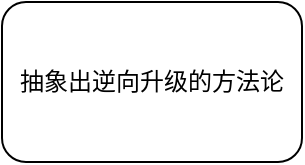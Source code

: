 <mxfile version="24.8.6">
  <diagram name="第 1 页" id="scenms2r0xyYmQZdDvSH">
    <mxGraphModel dx="1242" dy="785" grid="1" gridSize="10" guides="1" tooltips="1" connect="1" arrows="1" fold="1" page="1" pageScale="1" pageWidth="827" pageHeight="1169" math="0" shadow="0">
      <root>
        <mxCell id="0" />
        <mxCell id="1" parent="0" />
        <mxCell id="WXKbtWg0i-_oJIcuX9TJ-1" value="抽象出逆向升级的方法论" style="rounded=1;whiteSpace=wrap;html=1;" vertex="1" parent="1">
          <mxGeometry x="80" y="190" width="150" height="80" as="geometry" />
        </mxCell>
      </root>
    </mxGraphModel>
  </diagram>
</mxfile>
